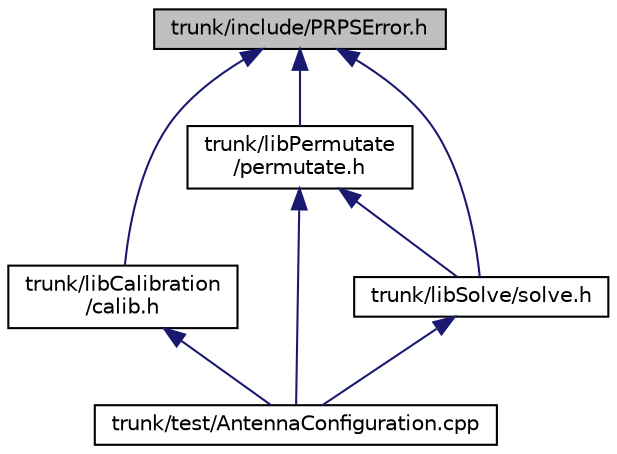 digraph "trunk/include/PRPSError.h"
{
  edge [fontname="Helvetica",fontsize="10",labelfontname="Helvetica",labelfontsize="10"];
  node [fontname="Helvetica",fontsize="10",shape=record];
  Node1 [label="trunk/include/PRPSError.h",height=0.2,width=0.4,color="black", fillcolor="grey75", style="filled" fontcolor="black"];
  Node1 -> Node2 [dir="back",color="midnightblue",fontsize="10",style="solid"];
  Node2 [label="trunk/libCalibration\l/calib.h",height=0.2,width=0.4,color="black", fillcolor="white", style="filled",URL="$calib_8h.html"];
  Node2 -> Node3 [dir="back",color="midnightblue",fontsize="10",style="solid"];
  Node3 [label="trunk/test/AntennaConfiguration.cpp",height=0.2,width=0.4,color="black", fillcolor="white", style="filled",URL="$_antenna_configuration_8cpp.html"];
  Node1 -> Node4 [dir="back",color="midnightblue",fontsize="10",style="solid"];
  Node4 [label="trunk/libPermutate\l/permutate.h",height=0.2,width=0.4,color="black", fillcolor="white", style="filled",URL="$permutate_8h.html"];
  Node4 -> Node5 [dir="back",color="midnightblue",fontsize="10",style="solid"];
  Node5 [label="trunk/libSolve/solve.h",height=0.2,width=0.4,color="black", fillcolor="white", style="filled",URL="$solve_8h.html"];
  Node5 -> Node3 [dir="back",color="midnightblue",fontsize="10",style="solid"];
  Node4 -> Node3 [dir="back",color="midnightblue",fontsize="10",style="solid"];
  Node1 -> Node5 [dir="back",color="midnightblue",fontsize="10",style="solid"];
}

